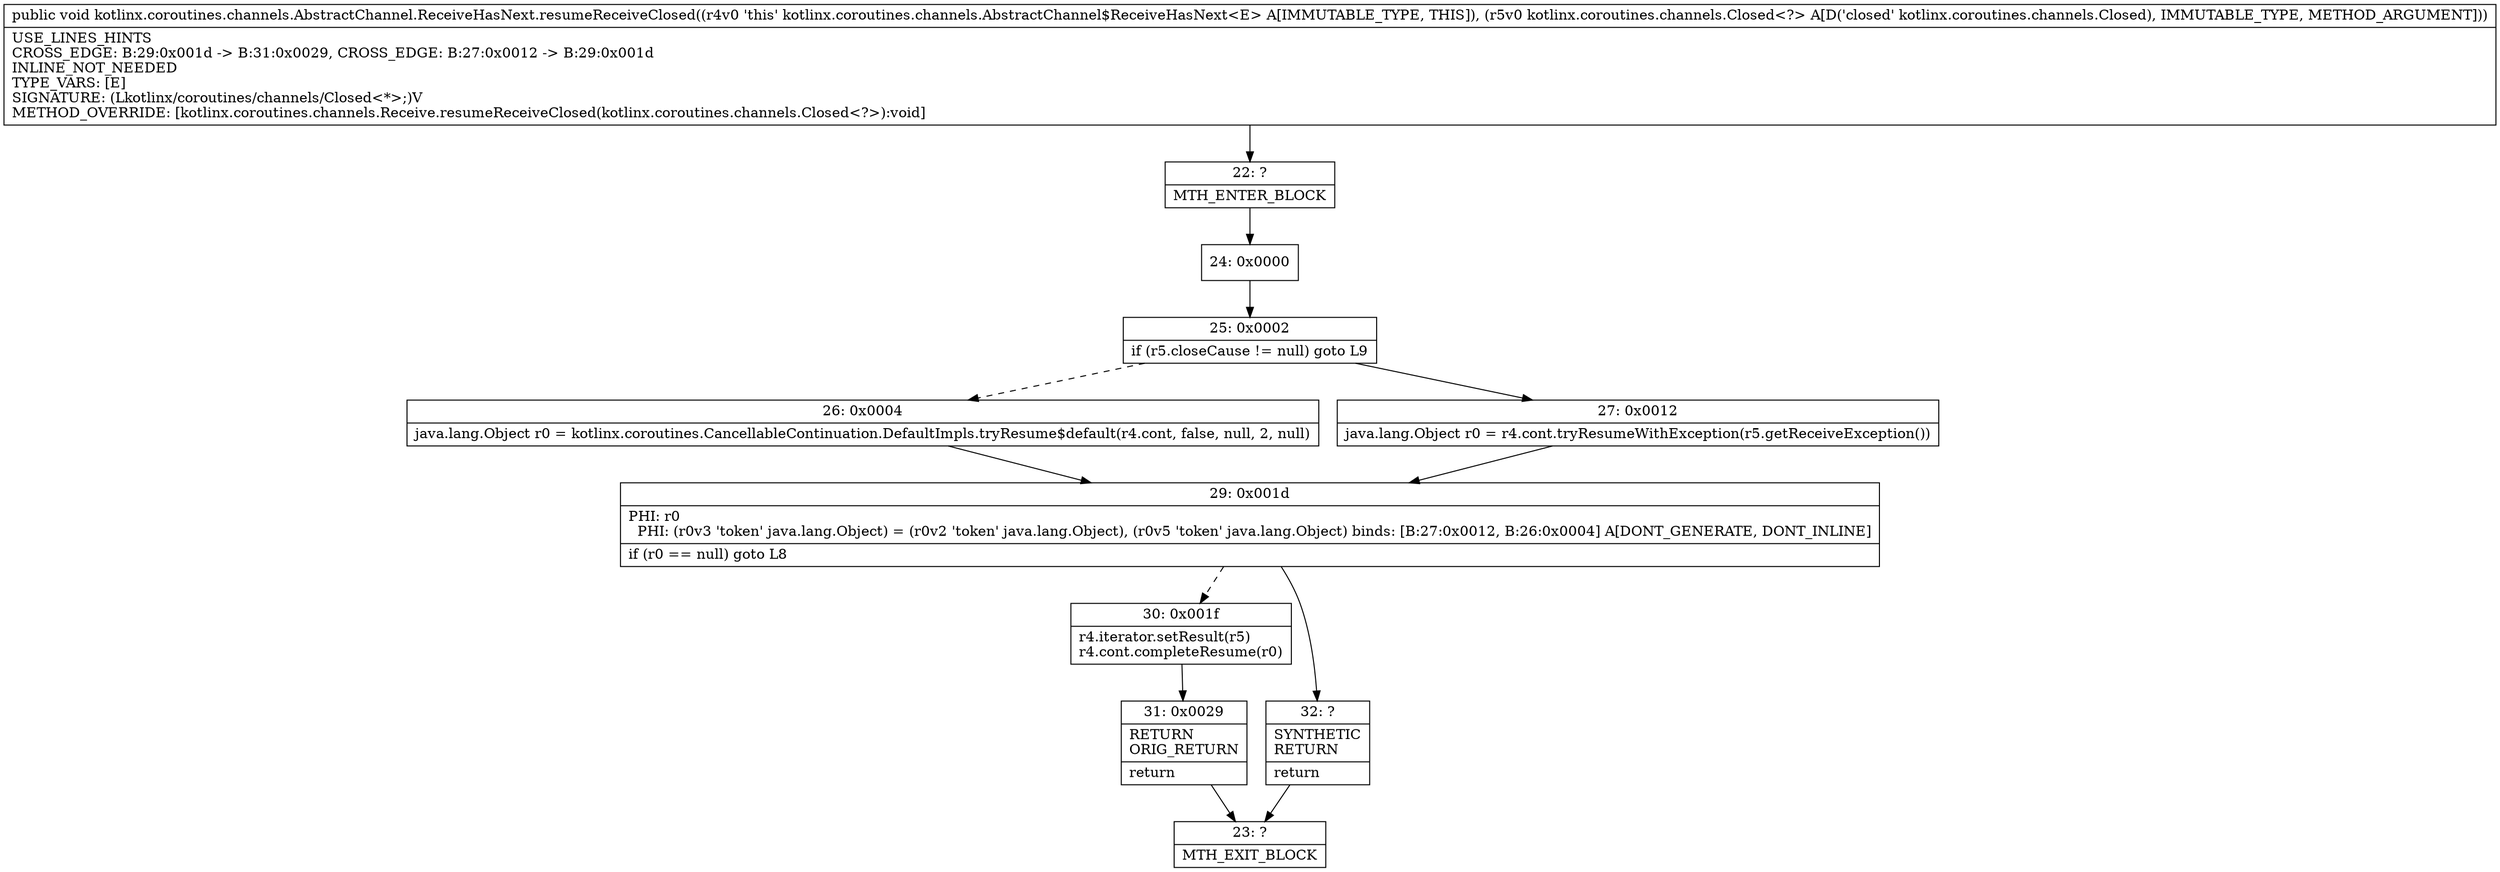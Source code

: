 digraph "CFG forkotlinx.coroutines.channels.AbstractChannel.ReceiveHasNext.resumeReceiveClosed(Lkotlinx\/coroutines\/channels\/Closed;)V" {
Node_22 [shape=record,label="{22\:\ ?|MTH_ENTER_BLOCK\l}"];
Node_24 [shape=record,label="{24\:\ 0x0000}"];
Node_25 [shape=record,label="{25\:\ 0x0002|if (r5.closeCause != null) goto L9\l}"];
Node_26 [shape=record,label="{26\:\ 0x0004|java.lang.Object r0 = kotlinx.coroutines.CancellableContinuation.DefaultImpls.tryResume$default(r4.cont, false, null, 2, null)\l}"];
Node_29 [shape=record,label="{29\:\ 0x001d|PHI: r0 \l  PHI: (r0v3 'token' java.lang.Object) = (r0v2 'token' java.lang.Object), (r0v5 'token' java.lang.Object) binds: [B:27:0x0012, B:26:0x0004] A[DONT_GENERATE, DONT_INLINE]\l|if (r0 == null) goto L8\l}"];
Node_30 [shape=record,label="{30\:\ 0x001f|r4.iterator.setResult(r5)\lr4.cont.completeResume(r0)\l}"];
Node_31 [shape=record,label="{31\:\ 0x0029|RETURN\lORIG_RETURN\l|return\l}"];
Node_23 [shape=record,label="{23\:\ ?|MTH_EXIT_BLOCK\l}"];
Node_32 [shape=record,label="{32\:\ ?|SYNTHETIC\lRETURN\l|return\l}"];
Node_27 [shape=record,label="{27\:\ 0x0012|java.lang.Object r0 = r4.cont.tryResumeWithException(r5.getReceiveException())\l}"];
MethodNode[shape=record,label="{public void kotlinx.coroutines.channels.AbstractChannel.ReceiveHasNext.resumeReceiveClosed((r4v0 'this' kotlinx.coroutines.channels.AbstractChannel$ReceiveHasNext\<E\> A[IMMUTABLE_TYPE, THIS]), (r5v0 kotlinx.coroutines.channels.Closed\<?\> A[D('closed' kotlinx.coroutines.channels.Closed), IMMUTABLE_TYPE, METHOD_ARGUMENT]))  | USE_LINES_HINTS\lCROSS_EDGE: B:29:0x001d \-\> B:31:0x0029, CROSS_EDGE: B:27:0x0012 \-\> B:29:0x001d\lINLINE_NOT_NEEDED\lTYPE_VARS: [E]\lSIGNATURE: (Lkotlinx\/coroutines\/channels\/Closed\<*\>;)V\lMETHOD_OVERRIDE: [kotlinx.coroutines.channels.Receive.resumeReceiveClosed(kotlinx.coroutines.channels.Closed\<?\>):void]\l}"];
MethodNode -> Node_22;Node_22 -> Node_24;
Node_24 -> Node_25;
Node_25 -> Node_26[style=dashed];
Node_25 -> Node_27;
Node_26 -> Node_29;
Node_29 -> Node_30[style=dashed];
Node_29 -> Node_32;
Node_30 -> Node_31;
Node_31 -> Node_23;
Node_32 -> Node_23;
Node_27 -> Node_29;
}

